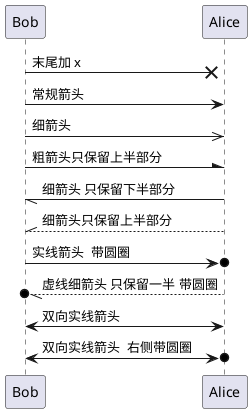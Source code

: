 @startuml arrow_num

' • 表示一条丢失的消息:末尾加 x
' • 让箭头只有上半部分或者下半部分:将 < 和 > 替换成 \ 或者 /
' • 细箭头:将箭头标记写两次 (如 >> 或 //)
' • 虚线箭头:用 -- 替代 -
' • 箭头末尾加圈:->o
' • 双向箭头:<->


Bob ->x Alice : 末尾加 x
Bob -> Alice : 常规箭头
Bob ->> Alice : 细箭头
Bob -\ Alice : 粗箭头只保留上半部分
Bob \\- Alice : 细箭头 只保留下半部分
Bob //-- Alice  : 细箭头只保留上半部分
Bob ->o Alice : 实线箭头  带圆圈
Bob o\\-- Alice : 虚线细箭头 只保留一半 带圆圈
Bob <-> Alice : 双向实线箭头
Bob <->o Alice : 双向实线箭头  右侧带圆圈

@enduml 